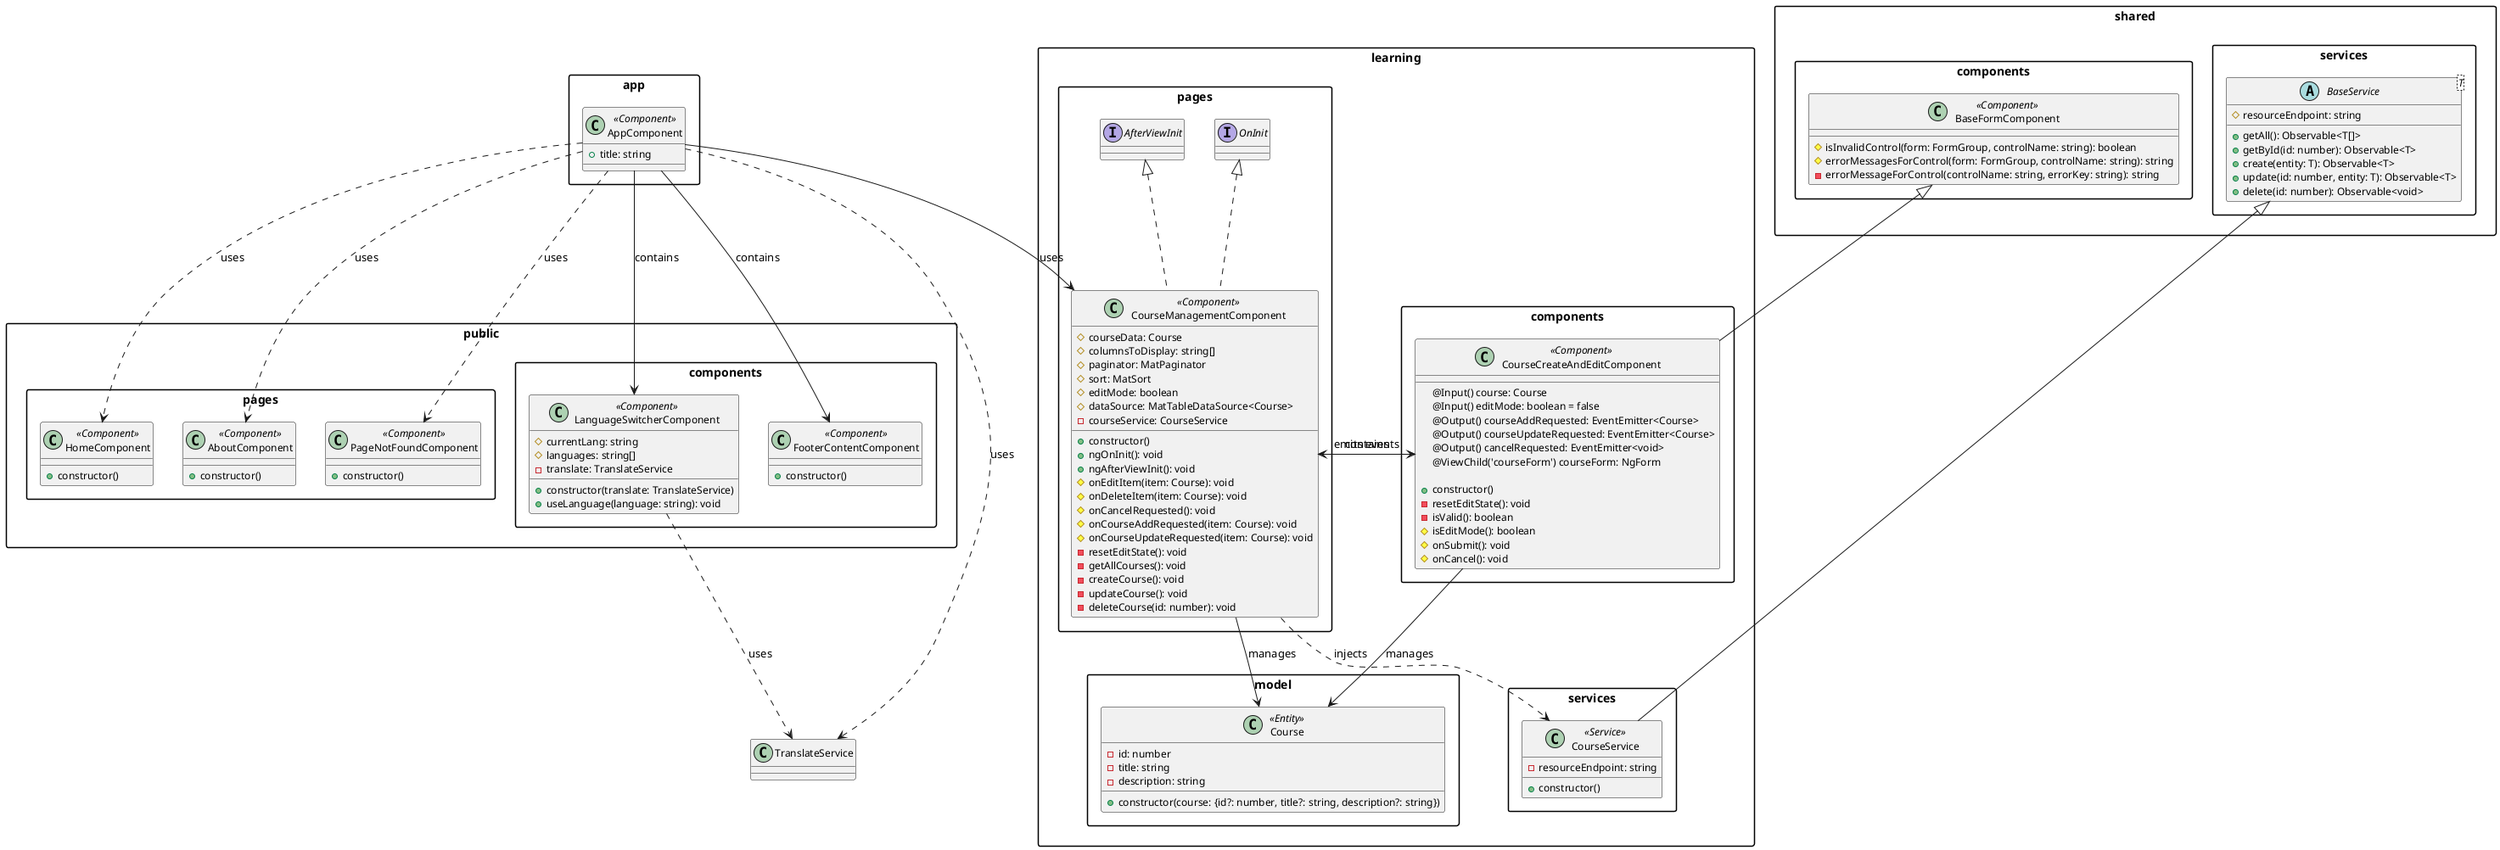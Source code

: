@startuml Learning Center Class Diagram

' Style settings
skinparam classFontSize 14
skinparam classFontName Arial
skinparam classAttributeFontSize 12
skinparam classAttributeFontName Arial
skinparam packageStyle rectangle

' Core services and interfaces
package "shared" {
  package "services" {
  abstract class BaseService<T> {
      #resourceEndpoint: string
      +getAll(): Observable<T[]>
      +getById(id: number): Observable<T>
      +create(entity: T): Observable<T>
      +update(id: number, entity: T): Observable<T>
      +delete(id: number): Observable<void>
    }
  }
  package "components" {
  class BaseFormComponent <<Component>> {
      #isInvalidControl(form: FormGroup, controlName: string): boolean
      #errorMessagesForControl(form: FormGroup, controlName: string): string
      -errorMessageForControl(controlName: string, errorKey: string): string
    }
  }

}

' Learning module components and services
package "learning" {
  package "model" {
    class Course <<Entity>> {
      -id: number
      -title: string
      -description: string
      +constructor(course: {id?: number, title?: string, description?: string})
    }
  }

  package "services" {
    class CourseService <<Service>> extends shared.services.BaseService<learning.model.Course>  {
      -resourceEndpoint: string
      +constructor()
    }
  }

  package "pages" {
    class CourseManagementComponent <<Component>> implements OnInit, AfterViewInit {
      #courseData: Course
      #columnsToDisplay: string[]
      #paginator: MatPaginator
      #sort: MatSort
      #editMode: boolean
      #dataSource: MatTableDataSource<Course>
      -courseService: CourseService

      +constructor()
      +ngOnInit(): void
      +ngAfterViewInit(): void
      #onEditItem(item: Course): void
      #onDeleteItem(item: Course): void
      #onCancelRequested(): void
      #onCourseAddRequested(item: Course): void
      #onCourseUpdateRequested(item: Course): void
      -resetEditState(): void
      -getAllCourses(): void
      -createCourse(): void
      -updateCourse(): void
      -deleteCourse(id: number): void
    }
  }

  package "components" {
    class CourseCreateAndEditComponent <<Component>> extends shared.components.BaseFormComponent {
      @Input() course: Course
      @Input() editMode: boolean = false
      @Output() courseAddRequested: EventEmitter<Course>
      @Output() courseUpdateRequested: EventEmitter<Course>
      @Output() cancelRequested: EventEmitter<void>
      @ViewChild('courseForm') courseForm: NgForm

      +constructor()
      -resetEditState(): void
      -isValid(): boolean
      #isEditMode(): boolean
      #onSubmit(): void
      #onCancel(): void
    }
  }
}

' Public module components
package "public" {
  package "components" {
    class LanguageSwitcherComponent <<Component>> {
      #currentLang: string
      #languages: string[]
      -translate: TranslateService

      +constructor(translate: TranslateService)
      +useLanguage(language: string): void
    }
    class FooterContentComponent <<Component>> {
      +constructor()
    }
  }
  package "pages" {
    class HomeComponent <<Component>> {
      +constructor()
    }
    class AboutComponent <<Component>> {
      +constructor()
    }
    class PageNotFoundComponent <<Component>> {
      +constructor()
    }
  }
}

' App root component
package "app" {
  class AppComponent <<Component>>{
    +title: string
  }
}

' Relationships
learning.pages.CourseManagementComponent --> learning.components.CourseCreateAndEditComponent: contains
learning.pages.CourseManagementComponent --> learning.model.Course: manages
learning.components.CourseCreateAndEditComponent --> learning.model.Course: manages
learning.pages.CourseManagementComponent ..> learning.services.CourseService: injects
AppComponent --> learning.pages.CourseManagementComponent: uses
AppComponent --> public.components.LanguageSwitcherComponent: contains
AppComponent --> public.components.FooterContentComponent: contains
AppComponent ..> TranslateService: uses
AppComponent ..> public.pages.HomeComponent: uses
AppComponent ..> public.pages.AboutComponent: uses
AppComponent ..> public.pages.PageNotFoundComponent: uses

' Event relationships
learning.components.CourseCreateAndEditComponent ..> learning.pages.CourseManagementComponent: emits events
public.components.LanguageSwitcherComponent ..> TranslateService: uses

@enduml
